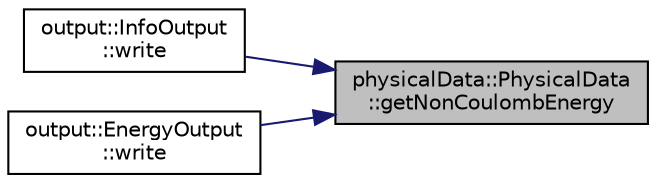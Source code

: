 digraph "physicalData::PhysicalData::getNonCoulombEnergy"
{
 // LATEX_PDF_SIZE
  edge [fontname="Helvetica",fontsize="10",labelfontname="Helvetica",labelfontsize="10"];
  node [fontname="Helvetica",fontsize="10",shape=record];
  rankdir="RL";
  Node1 [label="physicalData::PhysicalData\l::getNonCoulombEnergy",height=0.2,width=0.4,color="black", fillcolor="grey75", style="filled", fontcolor="black",tooltip=" "];
  Node1 -> Node2 [dir="back",color="midnightblue",fontsize="10",style="solid",fontname="Helvetica"];
  Node2 [label="output::InfoOutput\l::write",height=0.2,width=0.4,color="black", fillcolor="white", style="filled",URL="$classoutput_1_1InfoOutput.html#ab71d35dfe2edd77dadb667634023e831",tooltip="write info file"];
  Node1 -> Node3 [dir="back",color="midnightblue",fontsize="10",style="solid",fontname="Helvetica"];
  Node3 [label="output::EnergyOutput\l::write",height=0.2,width=0.4,color="black", fillcolor="white", style="filled",URL="$classoutput_1_1EnergyOutput.html#acb814606245152a99331c429e62da1b1",tooltip="Write the energy output."];
}
